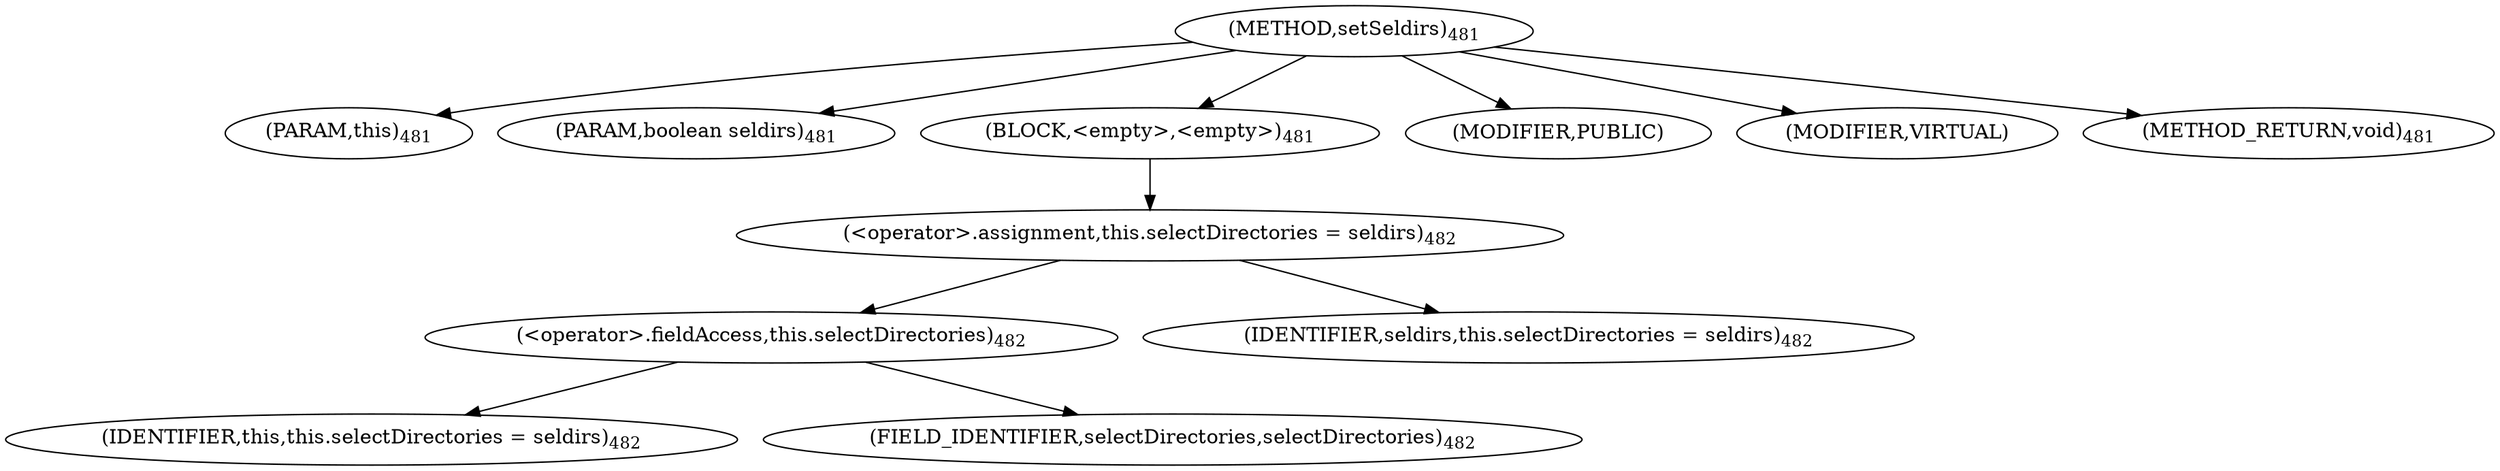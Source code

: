 digraph "setSeldirs" {  
"619" [label = <(METHOD,setSeldirs)<SUB>481</SUB>> ]
"620" [label = <(PARAM,this)<SUB>481</SUB>> ]
"621" [label = <(PARAM,boolean seldirs)<SUB>481</SUB>> ]
"622" [label = <(BLOCK,&lt;empty&gt;,&lt;empty&gt;)<SUB>481</SUB>> ]
"623" [label = <(&lt;operator&gt;.assignment,this.selectDirectories = seldirs)<SUB>482</SUB>> ]
"624" [label = <(&lt;operator&gt;.fieldAccess,this.selectDirectories)<SUB>482</SUB>> ]
"625" [label = <(IDENTIFIER,this,this.selectDirectories = seldirs)<SUB>482</SUB>> ]
"626" [label = <(FIELD_IDENTIFIER,selectDirectories,selectDirectories)<SUB>482</SUB>> ]
"627" [label = <(IDENTIFIER,seldirs,this.selectDirectories = seldirs)<SUB>482</SUB>> ]
"628" [label = <(MODIFIER,PUBLIC)> ]
"629" [label = <(MODIFIER,VIRTUAL)> ]
"630" [label = <(METHOD_RETURN,void)<SUB>481</SUB>> ]
  "619" -> "620" 
  "619" -> "621" 
  "619" -> "622" 
  "619" -> "628" 
  "619" -> "629" 
  "619" -> "630" 
  "622" -> "623" 
  "623" -> "624" 
  "623" -> "627" 
  "624" -> "625" 
  "624" -> "626" 
}
